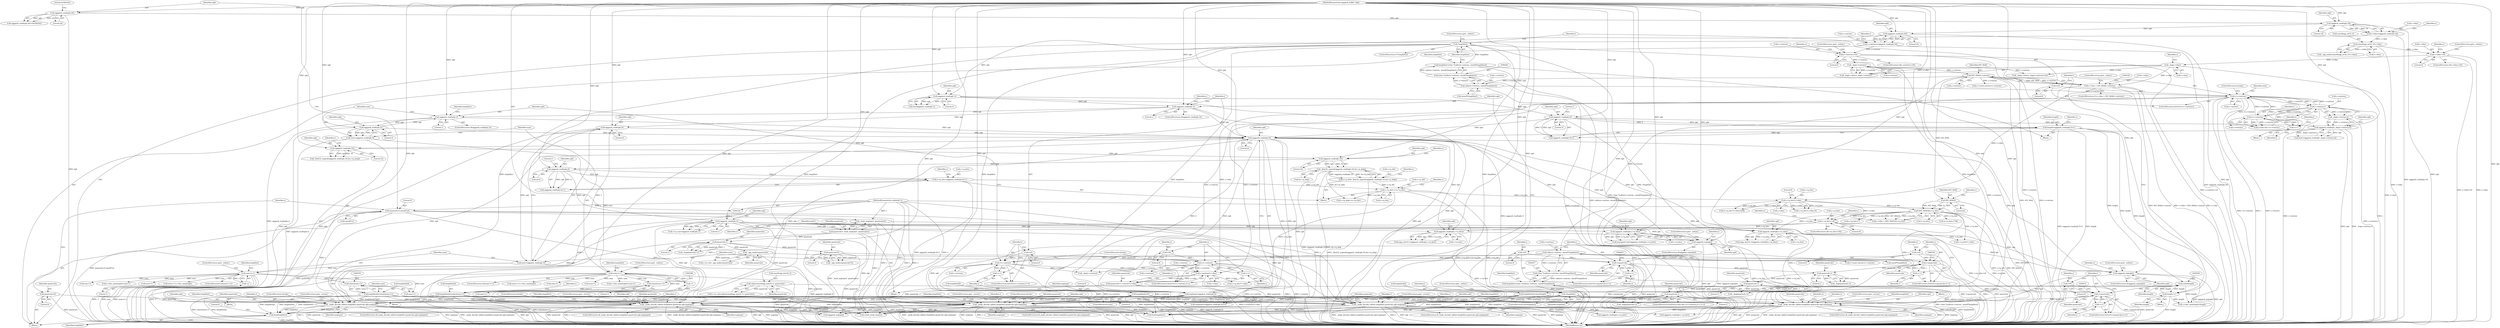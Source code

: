 digraph "0_Android_eeb4e45d5683f88488c083ecf142dc89bc3f0b47_8@API" {
"1001160" [label="(Call,free(lengthlist))"];
"1000573" [label="(Call,_make_decode_table(s,lengthlist,quantvals,opb,maptype))"];
"1000143" [label="(Call,memset(s,0,sizeof(*s)))"];
"1000130" [label="(MethodParameterIn,codebook *s)"];
"1000404" [label="(Call,!lengthlist)"];
"1000392" [label="(Call,lengthlist=(char *)calloc(s->entries, sizeof(*lengthlist)))"];
"1000394" [label="(Call,(char *)calloc(s->entries, sizeof(*lengthlist)))"];
"1000396" [label="(Call,calloc(s->entries, sizeof(*lengthlist)))"];
"1000220" [label="(Call,INT_MAX/s->entries)"];
"1000209" [label="(Call,_ilog(s->entries))"];
"1000189" [label="(Call,s->entries<=0)"];
"1000181" [label="(Call,s->entries=oggpack_read(opb,24))"];
"1000185" [label="(Call,oggpack_read(opb,24))"];
"1000160" [label="(Call,oggpack_read(opb,16))"];
"1000151" [label="(Call,oggpack_read(opb,24))"];
"1000129" [label="(MethodParameterIn,oggpack_buffer *opb)"];
"1000350" [label="(Call,lengthlist[i]=(char)(num+1))"];
"1000354" [label="(Call,(char)(num+1))"];
"1000345" [label="(Call,num==-1)"];
"1000339" [label="(Call,num=oggpack_read(opb,5))"];
"1000341" [label="(Call,oggpack_read(opb,5))"];
"1000250" [label="(Call,oggpack_read(opb,1))"];
"1000229" [label="(Call,oggpack_read(opb,1))"];
"1000347" [label="(Call,-1)"];
"1000283" [label="(Call,lengthlist[i]=(char)(num+1))"];
"1000287" [label="(Call,(char)(num+1))"];
"1000278" [label="(Call,num==-1)"];
"1000272" [label="(Call,num=oggpack_read(opb,5))"];
"1000274" [label="(Call,oggpack_read(opb,5))"];
"1000267" [label="(Call,oggpack_read(opb,1))"];
"1000280" [label="(Call,-1)"];
"1000312" [label="(Call,lengthlist[i]=0)"];
"1000451" [label="(Call,lengthlist[i]=(char)length)"];
"1000455" [label="(Call,(char)length)"];
"1000378" [label="(Call,length=oggpack_read(opb,5)+1)"];
"1000381" [label="(Call,oggpack_read(opb,5))"];
"1000463" [label="(Call,length++)"];
"1000246" [label="(Call,!lengthlist)"];
"1000234" [label="(Call,lengthlist=(char *)calloc(s->entries, sizeof(*lengthlist)))"];
"1000236" [label="(Call,(char *)calloc(s->entries, sizeof(*lengthlist)))"];
"1000238" [label="(Call,calloc(s->entries, sizeof(*lengthlist)))"];
"1000137" [label="(Call,quantvals=0)"];
"1000514" [label="(Call,oggpack_read(opb,1))"];
"1000506" [label="(Call,oggpack_read(opb,4))"];
"1000494" [label="(Call,oggpack_read(opb,32))"];
"1000482" [label="(Call,oggpack_read(opb,32))"];
"1000472" [label="(Call,oggpack_read(opb,4))"];
"1000420" [label="(Call,oggpack_read(opb,_ilog(s->entries-i)))"];
"1000422" [label="(Call,_ilog(s->entries-i))"];
"1000423" [label="(Call,s->entries-i)"];
"1000411" [label="(Call,i<s->entries)"];
"1000441" [label="(Call,i<s->entries)"];
"1000449" [label="(Call,i++)"];
"1000408" [label="(Call,i=0)"];
"1000470" [label="(Call,maptype=oggpack_read(opb,4))"];
"1000970" [label="(Call,_make_decode_table(s,lengthlist,quantvals,opb,maptype))"];
"1000902" [label="(Call,quantvals=s->entries*s->dim)"];
"1000904" [label="(Call,s->entries*s->dim)"];
"1000258" [label="(Call,i<s->entries)"];
"1000263" [label="(Call,i++)"];
"1000255" [label="(Call,i=0)"];
"1000330" [label="(Call,i<s->entries)"];
"1000335" [label="(Call,i++)"];
"1000327" [label="(Call,i=0)"];
"1000216" [label="(Call,s->dim > INT_MAX/s->entries)"];
"1000205" [label="(Call,_ilog(s->dim))"];
"1000196" [label="(Call,s->dim<=0)"];
"1000168" [label="(Call,sizeof(ogg_int32_t)*s->dim)"];
"1000156" [label="(Call,s->dim=oggpack_read(opb,16))"];
"1000893" [label="(Call,_make_decode_table(s,lengthlist,quantvals,opb,maptype))"];
"1000584" [label="(Call,_book_maptype1_quantvals(s))"];
"1000884" [label="(Call,quantvals-1)"];
"1000864" [label="(Call,quantvals-1)"];
"1000844" [label="(Call,quantvals-1)"];
"1000815" [label="(Call,i<quantvals)"];
"1000812" [label="(Call,i=0)"];
"1000818" [label="(Call,i++)"];
"1000802" [label="(Call,quantvals*2)"];
"1000622" [label="(Call,quantvals-1)"];
"1000582" [label="(Call,quantvals=_book_maptype1_quantvals(s))"];
"1000775" [label="(Call,i<quantvals)"];
"1000772" [label="(Call,i=0)"];
"1000778" [label="(Call,i++)"];
"1000763" [label="(Call,_ogg_malloc(quantvals))"];
"1000836" [label="(Call,oggpack_eop(opb))"];
"1000790" [label="(Call,oggpack_read(opb,s->q_bits))"];
"1000753" [label="(Call,s->q_bits<=8)"];
"1000606" [label="(Call,(INT_MAX-8)/s->q_bits)"];
"1000607" [label="(Call,INT_MAX-8)"];
"1000592" [label="(Call,s->q_bits*s->dim)"];
"1000517" [label="(Call,s->q_del>>=s->q_bits)"];
"1000489" [label="(Call,s->q_del=_float32_unpack(oggpack_read(opb,32),&s->q_delp))"];
"1000493" [label="(Call,_float32_unpack(oggpack_read(opb,32),&s->q_delp))"];
"1000501" [label="(Call,s->q_bits=oggpack_read(opb,4)+1)"];
"1000830" [label="(Call,oggpack_read(opb,s->q_bits))"];
"1001021" [label="(Call,_make_decode_table(s,lengthlist,quantvals,opb,maptype))"];
"1000733" [label="(Call,_make_decode_table(s,lengthlist,quantvals,opb,maptype))"];
"1000664" [label="(Call,i<quantvals)"];
"1000667" [label="(Call,i++)"];
"1000661" [label="(Call,i=0)"];
"1000650" [label="(Call,calloc(sizeof(ogg_uint16_t), quantvals))"];
"1000685" [label="(Call,oggpack_eop(opb))"];
"1000679" [label="(Call,oggpack_read(opb,s->q_bits))"];
"1000761" [label="(Identifier,s)"];
"1000189" [label="(Call,s->entries<=0)"];
"1000845" [label="(Identifier,quantvals)"];
"1001020" [label="(ControlStructure,if(_make_decode_table(s,lengthlist,quantvals,opb,maptype)))"];
"1000864" [label="(Call,quantvals-1)"];
"1001124" [label="(ControlStructure,break;)"];
"1000917" [label="(Identifier,s)"];
"1000449" [label="(Call,i++)"];
"1000207" [label="(Identifier,s)"];
"1000230" [label="(Identifier,opb)"];
"1000582" [label="(Call,quantvals=_book_maptype1_quantvals(s))"];
"1000254" [label="(ControlStructure,for(i=0;i<s->entries;i++))"];
"1000838" [label="(ControlStructure,goto _eofout;)"];
"1000495" [label="(Identifier,opb)"];
"1000819" [label="(Identifier,i)"];
"1000505" [label="(Call,oggpack_read(opb,4)+1)"];
"1000161" [label="(Identifier,opb)"];
"1001027" [label="(ControlStructure,goto _errout;)"];
"1000894" [label="(Identifier,s)"];
"1000791" [label="(Identifier,opb)"];
"1000330" [label="(Call,i<s->entries)"];
"1000154" [label="(Literal,0x564342)"];
"1000608" [label="(Identifier,INT_MAX)"];
"1000846" [label="(Literal,1)"];
"1000285" [label="(Identifier,lengthlist)"];
"1000900" [label="(ControlStructure,break;)"];
"1000206" [label="(Call,s->dim)"];
"1000776" [label="(Identifier,i)"];
"1000277" [label="(ControlStructure,if(num==-1))"];
"1000455" [label="(Call,(char)length)"];
"1000356" [label="(Call,num+1)"];
"1000297" [label="(Call,num+1>s->dec_maxlength)"];
"1000266" [label="(ControlStructure,if(oggpack_read(opb,1)))"];
"1000883" [label="(Call,_ilog(quantvals-1))"];
"1000816" [label="(Identifier,i)"];
"1000205" [label="(Call,_ilog(s->dim))"];
"1001163" [label="(Literal,0)"];
"1000256" [label="(Identifier,i)"];
"1000200" [label="(Literal,0)"];
"1000246" [label="(Call,!lengthlist)"];
"1000165" [label="(Identifier,s)"];
"1000238" [label="(Call,calloc(s->entries, sizeof(*lengthlist)))"];
"1000607" [label="(Call,INT_MAX-8)"];
"1000217" [label="(Call,s->dim)"];
"1000201" [label="(ControlStructure,goto _eofout;)"];
"1000972" [label="(Identifier,lengthlist)"];
"1000351" [label="(Call,lengthlist[i])"];
"1000329" [label="(Literal,0)"];
"1000733" [label="(Call,_make_decode_table(s,lengthlist,quantvals,opb,maptype))"];
"1000521" [label="(Call,s->q_bits)"];
"1000268" [label="(Identifier,opb)"];
"1000778" [label="(Call,i++)"];
"1000580" [label="(ControlStructure,break;)"];
"1000835" [label="(ControlStructure,if(oggpack_eop(opb)))"];
"1000392" [label="(Call,lengthlist=(char *)calloc(s->entries, sizeof(*lengthlist)))"];
"1000332" [label="(Call,s->entries)"];
"1000264" [label="(Identifier,i)"];
"1000579" [label="(ControlStructure,goto _errout;)"];
"1000743" [label="(Identifier,s)"];
"1000396" [label="(Call,calloc(s->entries, sizeof(*lengthlist)))"];
"1000193" [label="(Literal,0)"];
"1000886" [label="(Literal,1)"];
"1000186" [label="(Identifier,opb)"];
"1000408" [label="(Call,i=0)"];
"1000970" [label="(Call,_make_decode_table(s,lengthlist,quantvals,opb,maptype))"];
"1000257" [label="(Literal,0)"];
"1000779" [label="(Identifier,i)"];
"1000704" [label="(Call,s->q_bits*s->dim)"];
"1000348" [label="(Literal,1)"];
"1000210" [label="(Call,s->entries)"];
"1001160" [label="(Call,free(lengthlist))"];
"1000905" [label="(Call,s->entries)"];
"1000442" [label="(Identifier,i)"];
"1000203" [label="(Call,_ilog(s->dim)+_ilog(s->entries)>24)"];
"1000885" [label="(Identifier,quantvals)"];
"1000146" [label="(Call,sizeof(*s))"];
"1001161" [label="(Identifier,lengthlist)"];
"1000247" [label="(Identifier,lengthlist)"];
"1000220" [label="(Call,INT_MAX/s->entries)"];
"1000138" [label="(Identifier,quantvals)"];
"1000410" [label="(Literal,0)"];
"1000347" [label="(Call,-1)"];
"1000194" [label="(ControlStructure,goto _eofout;)"];
"1000196" [label="(Call,s->dim<=0)"];
"1000225" [label="(ControlStructure,goto _eofout;)"];
"1000843" [label="(Call,_ilog(quantvals-1))"];
"1000512" [label="(Identifier,s)"];
"1000427" [label="(Identifier,i)"];
"1000754" [label="(Call,s->q_bits)"];
"1000281" [label="(Literal,1)"];
"1000282" [label="(ControlStructure,goto _eofout;)"];
"1000812" [label="(Call,i=0)"];
"1000472" [label="(Call,oggpack_read(opb,4))"];
"1000458" [label="(Call,s->dec_maxlength=length)"];
"1000404" [label="(Call,!lengthlist)"];
"1000976" [label="(ControlStructure,goto _errout;)"];
"1000416" [label="(Block,)"];
"1000412" [label="(Identifier,i)"];
"1000473" [label="(Identifier,opb)"];
"1001021" [label="(Call,_make_decode_table(s,lengthlist,quantvals,opb,maptype))"];
"1000653" [label="(Identifier,quantvals)"];
"1000215" [label="(ControlStructure,if (s->dim > INT_MAX/s->entries))"];
"1000482" [label="(Call,oggpack_read(opb,32))"];
"1000382" [label="(Identifier,opb)"];
"1000753" [label="(Call,s->q_bits<=8)"];
"1000308" [label="(Call,num+1)"];
"1000464" [label="(Identifier,length)"];
"1000235" [label="(Identifier,lengthlist)"];
"1000340" [label="(Identifier,num)"];
"1000475" [label="(Literal,0)"];
"1000590" [label="(Call,(s->q_bits*s->dim+8)/8)"];
"1000898" [label="(Identifier,maptype)"];
"1000661" [label="(Call,i=0)"];
"1000362" [label="(Identifier,num)"];
"1000896" [label="(Identifier,quantvals)"];
"1001022" [label="(Identifier,s)"];
"1000573" [label="(Call,_make_decode_table(s,lengthlist,quantvals,opb,maptype))"];
"1000803" [label="(Identifier,quantvals)"];
"1000137" [label="(Call,quantvals=0)"];
"1000383" [label="(Literal,5)"];
"1000577" [label="(Identifier,opb)"];
"1000815" [label="(Call,i<quantvals)"];
"1000734" [label="(Identifier,s)"];
"1000752" [label="(ControlStructure,if(s->q_bits<=8))"];
"1000313" [label="(Call,lengthlist[i])"];
"1000771" [label="(ControlStructure,for(i=0;i<quantvals;i++))"];
"1000139" [label="(Literal,0)"];
"1000314" [label="(Identifier,lengthlist)"];
"1000153" [label="(Literal,24)"];
"1000361" [label="(Call,num+1)"];
"1000418" [label="(Call,num=oggpack_read(opb,_ilog(s->entries-i)))"];
"1000502" [label="(Call,s->q_bits)"];
"1000666" [label="(Identifier,quantvals)"];
"1000757" [label="(Literal,8)"];
"1000583" [label="(Identifier,quantvals)"];
"1000232" [label="(Block,)"];
"1000144" [label="(Identifier,s)"];
"1000354" [label="(Call,(char)(num+1))"];
"1000413" [label="(Call,s->entries)"];
"1000255" [label="(Call,i=0)"];
"1000677" [label="(Call,(ogg_uint16_t)oggpack_read(opb,s->q_bits))"];
"1000346" [label="(Identifier,num)"];
"1000483" [label="(Identifier,opb)"];
"1000575" [label="(Identifier,lengthlist)"];
"1000227" [label="(Call,(int)oggpack_read(opb,1))"];
"1000493" [label="(Call,_float32_unpack(oggpack_read(opb,32),&s->q_delp))"];
"1000222" [label="(Call,s->entries)"];
"1000231" [label="(Literal,1)"];
"1001119" [label="(Call,oggpack_read(opb,s->q_bits))"];
"1000897" [label="(Identifier,opb)"];
"1000209" [label="(Call,_ilog(s->entries))"];
"1000593" [label="(Call,s->q_bits)"];
"1000143" [label="(Call,memset(s,0,sizeof(*s)))"];
"1000160" [label="(Call,oggpack_read(opb,16))"];
"1000446" [label="(Block,)"];
"1000385" [label="(Call,s->used_entries=s->entries)"];
"1000463" [label="(Call,length++)"];
"1000439" [label="(Identifier,j)"];
"1000221" [label="(Identifier,INT_MAX)"];
"1000814" [label="(Literal,0)"];
"1001025" [label="(Identifier,opb)"];
"1000380" [label="(Call,oggpack_read(opb,5)+1)"];
"1000578" [label="(Identifier,maptype)"];
"1000328" [label="(Identifier,i)"];
"1000129" [label="(MethodParameterIn,oggpack_buffer *opb)"];
"1000190" [label="(Call,s->entries)"];
"1000342" [label="(Identifier,opb)"];
"1000830" [label="(Call,oggpack_read(opb,s->q_bits))"];
"1000211" [label="(Identifier,s)"];
"1000406" [label="(ControlStructure,goto _eofout;)"];
"1000510" [label="(Call,s->q_seq=oggpack_read(opb,1))"];
"1000198" [label="(Identifier,s)"];
"1000239" [label="(Call,s->entries)"];
"1000501" [label="(Call,s->q_bits=oggpack_read(opb,4)+1)"];
"1000866" [label="(Literal,1)"];
"1000844" [label="(Call,quantvals-1)"];
"1000773" [label="(Identifier,i)"];
"1000837" [label="(Identifier,opb)"];
"1000471" [label="(Identifier,maptype)"];
"1000283" [label="(Call,lengthlist[i]=(char)(num+1))"];
"1000145" [label="(Literal,0)"];
"1000267" [label="(Call,oggpack_read(opb,1))"];
"1001087" [label="(Call,oggpack_read(opb,s->q_bits))"];
"1000278" [label="(Call,num==-1)"];
"1000167" [label="(Call,_ogg_malloc(sizeof(ogg_int32_t)*s->dim))"];
"1000668" [label="(Identifier,i)"];
"1000662" [label="(Identifier,i)"];
"1000260" [label="(Call,s->entries)"];
"1000738" [label="(Identifier,maptype)"];
"1000441" [label="(Call,i<s->entries)"];
"1000679" [label="(Call,oggpack_read(opb,s->q_bits))"];
"1000903" [label="(Identifier,quantvals)"];
"1000367" [label="(Call,s->dec_maxlength=num+1)"];
"1000524" [label="(Call,s->q_delp+=s->q_bits)"];
"1000378" [label="(Call,length=oggpack_read(opb,5)+1)"];
"1000289" [label="(Call,num+1)"];
"1000596" [label="(Call,s->dim)"];
"1000801" [label="(Call,_ogg_malloc(quantvals*2))"];
"1000181" [label="(Call,s->entries=oggpack_read(opb,24))"];
"1000572" [label="(ControlStructure,if(_make_decode_table(s,lengthlist,quantvals,opb,maptype)))"];
"1000229" [label="(Call,oggpack_read(opb,1))"];
"1000490" [label="(Call,s->q_del)"];
"1000740" [label="(ControlStructure,goto _errout;)"];
"1000249" [label="(ControlStructure,if(oggpack_read(opb,1)))"];
"1000326" [label="(ControlStructure,for(i=0;i<s->entries;i++))"];
"1000667" [label="(Call,i++)"];
"1000681" [label="(Call,s->q_bits)"];
"1000469" [label="(Call,(maptype=oggpack_read(opb,4))>0)"];
"1000197" [label="(Call,s->dim)"];
"1000298" [label="(Call,num+1)"];
"1000371" [label="(Call,num+1)"];
"1000451" [label="(Call,lengthlist[i]=(char)length)"];
"1000764" [label="(Identifier,quantvals)"];
"1000884" [label="(Call,quantvals-1)"];
"1000680" [label="(Identifier,opb)"];
"1000514" [label="(Call,oggpack_read(opb,1))"];
"1000908" [label="(Call,s->dim)"];
"1000191" [label="(Identifier,s)"];
"1000304" [label="(Call,s->dec_maxlength=num+1)"];
"1000376" [label="(Block,)"];
"1000487" [label="(Identifier,s)"];
"1000187" [label="(Literal,24)"];
"1000684" [label="(ControlStructure,if(oggpack_eop(opb)))"];
"1000691" [label="(Identifier,s)"];
"1000470" [label="(Call,maptype=oggpack_read(opb,4))"];
"1001023" [label="(Identifier,lengthlist)"];
"1000895" [label="(Identifier,lengthlist)"];
"1000813" [label="(Identifier,i)"];
"1000792" [label="(Call,s->q_bits)"];
"1000360" [label="(Call,num+1>s->dec_maxlength)"];
"1000403" [label="(ControlStructure,if (!lengthlist))"];
"1000688" [label="(ControlStructure,goto _eofout;)"];
"1000517" [label="(Call,s->q_del>>=s->q_bits)"];
"1000804" [label="(Literal,2)"];
"1000591" [label="(Call,s->q_bits*s->dim+8)"];
"1000650" [label="(Call,calloc(sizeof(ogg_uint16_t), quantvals))"];
"1000611" [label="(Identifier,s)"];
"1000204" [label="(Call,_ilog(s->dim)+_ilog(s->entries))"];
"1000182" [label="(Call,s->entries)"];
"1000405" [label="(Identifier,lengthlist)"];
"1000275" [label="(Identifier,opb)"];
"1000915" [label="(Call,s->q_bits*s->dim)"];
"1000788" [label="(Call,(unsigned char)oggpack_read(opb,s->q_bits))"];
"1000623" [label="(Identifier,quantvals)"];
"1001026" [label="(Identifier,maptype)"];
"1000450" [label="(Identifier,i)"];
"1000499" [label="(Identifier,s)"];
"1000772" [label="(Call,i=0)"];
"1000393" [label="(Identifier,lengthlist)"];
"1001166" [label="(Call,vorbis_book_clear(s))"];
"1000664" [label="(Call,i<quantvals)"];
"1001024" [label="(Identifier,quantvals)"];
"1000507" [label="(Identifier,opb)"];
"1000443" [label="(Call,s->entries)"];
"1000279" [label="(Identifier,num)"];
"1000599" [label="(Literal,8)"];
"1000270" [label="(Block,)"];
"1000276" [label="(Literal,5)"];
"1000387" [label="(Identifier,s)"];
"1000818" [label="(Call,i++)"];
"1000156" [label="(Call,s->dim=oggpack_read(opb,16))"];
"1000457" [label="(Identifier,length)"];
"1000419" [label="(Identifier,num)"];
"1000272" [label="(Call,num=oggpack_read(opb,5))"];
"1000294" [label="(Identifier,s)"];
"1000195" [label="(ControlStructure,if(s->dim<=0))"];
"1000576" [label="(Identifier,quantvals)"];
"1000609" [label="(Literal,8)"];
"1000252" [label="(Literal,1)"];
"1000832" [label="(Call,s->q_bits)"];
"1000423" [label="(Call,s->entries-i)"];
"1000397" [label="(Call,s->entries)"];
"1000171" [label="(Call,s->dim)"];
"1000624" [label="(Literal,1)"];
"1000327" [label="(Call,i=0)"];
"1001177" [label="(MethodReturn,int)"];
"1000343" [label="(Literal,5)"];
"1000476" [label="(Block,)"];
"1000465" [label="(ControlStructure,break;)"];
"1000242" [label="(Call,sizeof(*lengthlist))"];
"1000545" [label="(Call,_ilog(s->entries))"];
"1000284" [label="(Call,lengthlist[i])"];
"1000258" [label="(Call,i<s->entries)"];
"1000865" [label="(Identifier,quantvals)"];
"1000424" [label="(Call,s->entries)"];
"1001168" [label="(Call,free(lengthlist))"];
"1000152" [label="(Identifier,opb)"];
"1000621" [label="(Call,_ilog(quantvals-1))"];
"1000735" [label="(Identifier,lengthlist)"];
"1000269" [label="(Literal,1)"];
"1000610" [label="(Call,s->q_bits)"];
"1000339" [label="(Call,num=oggpack_read(opb,5))"];
"1000817" [label="(Identifier,quantvals)"];
"1000273" [label="(Identifier,num)"];
"1000592" [label="(Call,s->q_bits*s->dim)"];
"1000341" [label="(Call,oggpack_read(opb,5))"];
"1000381" [label="(Call,oggpack_read(opb,5))"];
"1000245" [label="(ControlStructure,if(!lengthlist))"];
"1000384" [label="(Literal,1)"];
"1000811" [label="(ControlStructure,for(i=0;i<quantvals;i++))"];
"1000250" [label="(Call,oggpack_read(opb,1))"];
"1000508" [label="(Literal,4)"];
"1000331" [label="(Identifier,i)"];
"1000484" [label="(Literal,32)"];
"1001157" [label="(Call,oggpack_eop(opb))"];
"1000409" [label="(Identifier,i)"];
"1000737" [label="(Identifier,opb)"];
"1000494" [label="(Call,oggpack_read(opb,32))"];
"1000274" [label="(Call,oggpack_read(opb,5))"];
"1000515" [label="(Identifier,opb)"];
"1000509" [label="(Literal,1)"];
"1000533" [label="(Block,)"];
"1000526" [label="(Identifier,s)"];
"1000506" [label="(Call,oggpack_read(opb,4))"];
"1000622" [label="(Call,quantvals-1)"];
"1000686" [label="(Identifier,opb)"];
"1000836" [label="(Call,oggpack_eop(opb))"];
"1000131" [label="(Block,)"];
"1000345" [label="(Call,num==-1)"];
"1000899" [label="(ControlStructure,goto _errout;)"];
"1000352" [label="(Identifier,lengthlist)"];
"1000336" [label="(Identifier,i)"];
"1000162" [label="(Literal,16)"];
"1000188" [label="(ControlStructure,if(s->entries<=0))"];
"1000433" [label="(ControlStructure,for(j=0;j<num && i<s->entries;j++,i++))"];
"1000736" [label="(Identifier,quantvals)"];
"1000437" [label="(Call,j<num && i<s->entries)"];
"1000893" [label="(Call,_make_decode_table(s,lengthlist,quantvals,opb,maptype))"];
"1000902" [label="(Call,quantvals=s->entries*s->dim)"];
"1000421" [label="(Identifier,opb)"];
"1000630" [label="(Call,(s->q_bits+7)/8)"];
"1000311" [label="(ControlStructure,else)"];
"1000236" [label="(Call,(char *)calloc(s->entries, sizeof(*lengthlist)))"];
"1000319" [label="(Call,s->used_entries=s->entries)"];
"1000422" [label="(Call,_ilog(s->entries-i))"];
"1000774" [label="(Literal,0)"];
"1000150" [label="(Call,oggpack_read(opb,24)!=0x564342)"];
"1000831" [label="(Identifier,opb)"];
"1000216" [label="(Call,s->dim > INT_MAX/s->entries)"];
"1000349" [label="(ControlStructure,goto _eofout;)"];
"1000904" [label="(Call,s->entries*s->dim)"];
"1000481" [label="(Call,_float32_unpack(oggpack_read(opb,32),&s->q_minp))"];
"1000259" [label="(Identifier,i)"];
"1000344" [label="(ControlStructure,if(num==-1))"];
"1000863" [label="(Call,_ilog(quantvals-1))"];
"1000280" [label="(Call,-1)"];
"1000234" [label="(Call,lengthlist=(char *)calloc(s->entries, sizeof(*lengthlist)))"];
"1000169" [label="(Call,sizeof(ogg_int32_t))"];
"1000799" [label="(Identifier,s)"];
"1000589" [label="(Identifier,total1)"];
"1000474" [label="(Literal,4)"];
"1000448" [label="(Identifier,j)"];
"1001030" [label="(Identifier,s)"];
"1000497" [label="(Call,&s->q_delp)"];
"1000130" [label="(MethodParameterIn,codebook *s)"];
"1000312" [label="(Call,lengthlist[i]=0)"];
"1000763" [label="(Call,_ogg_malloc(quantvals))"];
"1000685" [label="(Call,oggpack_eop(opb))"];
"1000663" [label="(Literal,0)"];
"1000969" [label="(ControlStructure,if(_make_decode_table(s,lengthlist,quantvals,opb,maptype)))"];
"1000777" [label="(Identifier,quantvals)"];
"1000151" [label="(Call,oggpack_read(opb,24))"];
"1000631" [label="(Call,s->q_bits+7)"];
"1000585" [label="(Identifier,s)"];
"1000974" [label="(Identifier,opb)"];
"1000379" [label="(Identifier,length)"];
"1000407" [label="(ControlStructure,for(i=0;i<s->entries;))"];
"1000516" [label="(Literal,1)"];
"1000411" [label="(Call,i<s->entries)"];
"1000263" [label="(Call,i++)"];
"1000489" [label="(Call,s->q_del=_float32_unpack(oggpack_read(opb,32),&s->q_delp))"];
"1000400" [label="(Call,sizeof(*lengthlist))"];
"1000335" [label="(Call,i++)"];
"1000660" [label="(ControlStructure,for(i=0;i<quantvals;i++))"];
"1000185" [label="(Call,oggpack_read(opb,24))"];
"1000574" [label="(Identifier,s)"];
"1000646" [label="(Call,s->q_val=calloc(sizeof(ogg_uint16_t), quantvals))"];
"1000584" [label="(Call,_book_maptype1_quantvals(s))"];
"1000316" [label="(Literal,0)"];
"1000248" [label="(ControlStructure,goto _eofout;)"];
"1000420" [label="(Call,oggpack_read(opb,_ilog(s->entries-i)))"];
"1000452" [label="(Call,lengthlist[i])"];
"1000503" [label="(Identifier,s)"];
"1000496" [label="(Literal,32)"];
"1000828" [label="(Call,(ogg_uint16_t)oggpack_read(opb,s->q_bits))"];
"1000973" [label="(Identifier,quantvals)"];
"1000394" [label="(Call,(char *)calloc(s->entries, sizeof(*lengthlist)))"];
"1000775" [label="(Call,i<quantvals)"];
"1000157" [label="(Call,s->dim)"];
"1000602" [label="(Call,s->dim > (INT_MAX-8)/s->q_bits)"];
"1000251" [label="(Identifier,opb)"];
"1000651" [label="(Call,sizeof(ogg_uint16_t))"];
"1000759" [label="(Call,s->q_val=_ogg_malloc(quantvals))"];
"1000975" [label="(Identifier,maptype)"];
"1000790" [label="(Call,oggpack_read(opb,s->q_bits))"];
"1000802" [label="(Call,quantvals*2)"];
"1000168" [label="(Call,sizeof(ogg_int32_t)*s->dim)"];
"1000287" [label="(Call,(char)(num+1))"];
"1000350" [label="(Call,lengthlist[i]=(char)(num+1))"];
"1000606" [label="(Call,(INT_MAX-8)/s->q_bits)"];
"1000337" [label="(Block,)"];
"1000665" [label="(Identifier,i)"];
"1000321" [label="(Identifier,s)"];
"1000732" [label="(ControlStructure,if(_make_decode_table(s,lengthlist,quantvals,opb,maptype)))"];
"1000518" [label="(Call,s->q_del)"];
"1000841" [label="(Identifier,s)"];
"1000971" [label="(Identifier,s)"];
"1000892" [label="(ControlStructure,if(_make_decode_table(s,lengthlist,quantvals,opb,maptype)))"];
"1000374" [label="(ControlStructure,break;)"];
"1001160" -> "1000131"  [label="AST: "];
"1001160" -> "1001161"  [label="CFG: "];
"1001161" -> "1001160"  [label="AST: "];
"1001163" -> "1001160"  [label="CFG: "];
"1001160" -> "1001177"  [label="DDG: lengthlist"];
"1000573" -> "1001160"  [label="DDG: lengthlist"];
"1000970" -> "1001160"  [label="DDG: lengthlist"];
"1000283" -> "1001160"  [label="DDG: lengthlist[i]"];
"1000893" -> "1001160"  [label="DDG: lengthlist"];
"1000312" -> "1001160"  [label="DDG: lengthlist[i]"];
"1000451" -> "1001160"  [label="DDG: lengthlist[i]"];
"1001021" -> "1001160"  [label="DDG: lengthlist"];
"1000733" -> "1001160"  [label="DDG: lengthlist"];
"1000350" -> "1001160"  [label="DDG: lengthlist[i]"];
"1000573" -> "1000572"  [label="AST: "];
"1000573" -> "1000578"  [label="CFG: "];
"1000574" -> "1000573"  [label="AST: "];
"1000575" -> "1000573"  [label="AST: "];
"1000576" -> "1000573"  [label="AST: "];
"1000577" -> "1000573"  [label="AST: "];
"1000578" -> "1000573"  [label="AST: "];
"1000579" -> "1000573"  [label="CFG: "];
"1000580" -> "1000573"  [label="CFG: "];
"1000573" -> "1001177"  [label="DDG: opb"];
"1000573" -> "1001177"  [label="DDG: s"];
"1000573" -> "1001177"  [label="DDG: maptype"];
"1000573" -> "1001177"  [label="DDG: quantvals"];
"1000573" -> "1001177"  [label="DDG: _make_decode_table(s,lengthlist,quantvals,opb,maptype)"];
"1000143" -> "1000573"  [label="DDG: s"];
"1000130" -> "1000573"  [label="DDG: s"];
"1000404" -> "1000573"  [label="DDG: lengthlist"];
"1000350" -> "1000573"  [label="DDG: lengthlist[i]"];
"1000283" -> "1000573"  [label="DDG: lengthlist[i]"];
"1000312" -> "1000573"  [label="DDG: lengthlist[i]"];
"1000451" -> "1000573"  [label="DDG: lengthlist[i]"];
"1000246" -> "1000573"  [label="DDG: lengthlist"];
"1000137" -> "1000573"  [label="DDG: quantvals"];
"1000514" -> "1000573"  [label="DDG: opb"];
"1000472" -> "1000573"  [label="DDG: opb"];
"1000129" -> "1000573"  [label="DDG: opb"];
"1000470" -> "1000573"  [label="DDG: maptype"];
"1000573" -> "1001157"  [label="DDG: opb"];
"1000573" -> "1001166"  [label="DDG: s"];
"1000573" -> "1001168"  [label="DDG: lengthlist"];
"1000143" -> "1000131"  [label="AST: "];
"1000143" -> "1000146"  [label="CFG: "];
"1000144" -> "1000143"  [label="AST: "];
"1000145" -> "1000143"  [label="AST: "];
"1000146" -> "1000143"  [label="AST: "];
"1000152" -> "1000143"  [label="CFG: "];
"1000143" -> "1001177"  [label="DDG: memset(s,0,sizeof(*s))"];
"1000130" -> "1000143"  [label="DDG: s"];
"1000143" -> "1000584"  [label="DDG: s"];
"1000143" -> "1000970"  [label="DDG: s"];
"1000143" -> "1001021"  [label="DDG: s"];
"1000143" -> "1001166"  [label="DDG: s"];
"1000130" -> "1000128"  [label="AST: "];
"1000130" -> "1001177"  [label="DDG: s"];
"1000130" -> "1000584"  [label="DDG: s"];
"1000130" -> "1000733"  [label="DDG: s"];
"1000130" -> "1000893"  [label="DDG: s"];
"1000130" -> "1000970"  [label="DDG: s"];
"1000130" -> "1001021"  [label="DDG: s"];
"1000130" -> "1001166"  [label="DDG: s"];
"1000404" -> "1000403"  [label="AST: "];
"1000404" -> "1000405"  [label="CFG: "];
"1000405" -> "1000404"  [label="AST: "];
"1000406" -> "1000404"  [label="CFG: "];
"1000409" -> "1000404"  [label="CFG: "];
"1000404" -> "1001177"  [label="DDG: !lengthlist"];
"1000392" -> "1000404"  [label="DDG: lengthlist"];
"1000404" -> "1000733"  [label="DDG: lengthlist"];
"1000404" -> "1000893"  [label="DDG: lengthlist"];
"1000404" -> "1000970"  [label="DDG: lengthlist"];
"1000404" -> "1001021"  [label="DDG: lengthlist"];
"1000404" -> "1001168"  [label="DDG: lengthlist"];
"1000392" -> "1000376"  [label="AST: "];
"1000392" -> "1000394"  [label="CFG: "];
"1000393" -> "1000392"  [label="AST: "];
"1000394" -> "1000392"  [label="AST: "];
"1000405" -> "1000392"  [label="CFG: "];
"1000392" -> "1001177"  [label="DDG: (char *)calloc(s->entries, sizeof(*lengthlist))"];
"1000394" -> "1000392"  [label="DDG: calloc(s->entries, sizeof(*lengthlist))"];
"1000394" -> "1000396"  [label="CFG: "];
"1000395" -> "1000394"  [label="AST: "];
"1000396" -> "1000394"  [label="AST: "];
"1000394" -> "1001177"  [label="DDG: calloc(s->entries, sizeof(*lengthlist))"];
"1000396" -> "1000394"  [label="DDG: s->entries"];
"1000396" -> "1000400"  [label="CFG: "];
"1000397" -> "1000396"  [label="AST: "];
"1000400" -> "1000396"  [label="AST: "];
"1000396" -> "1001177"  [label="DDG: s->entries"];
"1000220" -> "1000396"  [label="DDG: s->entries"];
"1000396" -> "1000411"  [label="DDG: s->entries"];
"1000220" -> "1000216"  [label="AST: "];
"1000220" -> "1000222"  [label="CFG: "];
"1000221" -> "1000220"  [label="AST: "];
"1000222" -> "1000220"  [label="AST: "];
"1000216" -> "1000220"  [label="CFG: "];
"1000220" -> "1001177"  [label="DDG: INT_MAX"];
"1000220" -> "1001177"  [label="DDG: s->entries"];
"1000220" -> "1000216"  [label="DDG: INT_MAX"];
"1000220" -> "1000216"  [label="DDG: s->entries"];
"1000209" -> "1000220"  [label="DDG: s->entries"];
"1000220" -> "1000238"  [label="DDG: s->entries"];
"1000220" -> "1000385"  [label="DDG: s->entries"];
"1000220" -> "1000607"  [label="DDG: INT_MAX"];
"1000209" -> "1000204"  [label="AST: "];
"1000209" -> "1000210"  [label="CFG: "];
"1000210" -> "1000209"  [label="AST: "];
"1000204" -> "1000209"  [label="CFG: "];
"1000209" -> "1001177"  [label="DDG: s->entries"];
"1000209" -> "1000203"  [label="DDG: s->entries"];
"1000209" -> "1000204"  [label="DDG: s->entries"];
"1000189" -> "1000209"  [label="DDG: s->entries"];
"1000189" -> "1000188"  [label="AST: "];
"1000189" -> "1000193"  [label="CFG: "];
"1000190" -> "1000189"  [label="AST: "];
"1000193" -> "1000189"  [label="AST: "];
"1000194" -> "1000189"  [label="CFG: "];
"1000198" -> "1000189"  [label="CFG: "];
"1000189" -> "1001177"  [label="DDG: s->entries"];
"1000189" -> "1001177"  [label="DDG: s->entries<=0"];
"1000181" -> "1000189"  [label="DDG: s->entries"];
"1000181" -> "1000131"  [label="AST: "];
"1000181" -> "1000185"  [label="CFG: "];
"1000182" -> "1000181"  [label="AST: "];
"1000185" -> "1000181"  [label="AST: "];
"1000191" -> "1000181"  [label="CFG: "];
"1000181" -> "1001177"  [label="DDG: oggpack_read(opb,24)"];
"1000185" -> "1000181"  [label="DDG: opb"];
"1000185" -> "1000181"  [label="DDG: 24"];
"1000185" -> "1000187"  [label="CFG: "];
"1000186" -> "1000185"  [label="AST: "];
"1000187" -> "1000185"  [label="AST: "];
"1000185" -> "1001177"  [label="DDG: opb"];
"1000160" -> "1000185"  [label="DDG: opb"];
"1000129" -> "1000185"  [label="DDG: opb"];
"1000185" -> "1000229"  [label="DDG: opb"];
"1000160" -> "1000156"  [label="AST: "];
"1000160" -> "1000162"  [label="CFG: "];
"1000161" -> "1000160"  [label="AST: "];
"1000162" -> "1000160"  [label="AST: "];
"1000156" -> "1000160"  [label="CFG: "];
"1000160" -> "1001177"  [label="DDG: opb"];
"1000160" -> "1000156"  [label="DDG: opb"];
"1000160" -> "1000156"  [label="DDG: 16"];
"1000151" -> "1000160"  [label="DDG: opb"];
"1000129" -> "1000160"  [label="DDG: opb"];
"1000151" -> "1000150"  [label="AST: "];
"1000151" -> "1000153"  [label="CFG: "];
"1000152" -> "1000151"  [label="AST: "];
"1000153" -> "1000151"  [label="AST: "];
"1000154" -> "1000151"  [label="CFG: "];
"1000151" -> "1001177"  [label="DDG: opb"];
"1000151" -> "1000150"  [label="DDG: opb"];
"1000151" -> "1000150"  [label="DDG: 24"];
"1000129" -> "1000151"  [label="DDG: opb"];
"1000129" -> "1000128"  [label="AST: "];
"1000129" -> "1001177"  [label="DDG: opb"];
"1000129" -> "1000229"  [label="DDG: opb"];
"1000129" -> "1000250"  [label="DDG: opb"];
"1000129" -> "1000267"  [label="DDG: opb"];
"1000129" -> "1000274"  [label="DDG: opb"];
"1000129" -> "1000341"  [label="DDG: opb"];
"1000129" -> "1000381"  [label="DDG: opb"];
"1000129" -> "1000420"  [label="DDG: opb"];
"1000129" -> "1000472"  [label="DDG: opb"];
"1000129" -> "1000482"  [label="DDG: opb"];
"1000129" -> "1000494"  [label="DDG: opb"];
"1000129" -> "1000506"  [label="DDG: opb"];
"1000129" -> "1000514"  [label="DDG: opb"];
"1000129" -> "1000679"  [label="DDG: opb"];
"1000129" -> "1000685"  [label="DDG: opb"];
"1000129" -> "1000733"  [label="DDG: opb"];
"1000129" -> "1000790"  [label="DDG: opb"];
"1000129" -> "1000830"  [label="DDG: opb"];
"1000129" -> "1000836"  [label="DDG: opb"];
"1000129" -> "1000893"  [label="DDG: opb"];
"1000129" -> "1000970"  [label="DDG: opb"];
"1000129" -> "1001021"  [label="DDG: opb"];
"1000129" -> "1001087"  [label="DDG: opb"];
"1000129" -> "1001119"  [label="DDG: opb"];
"1000129" -> "1001157"  [label="DDG: opb"];
"1000350" -> "1000337"  [label="AST: "];
"1000350" -> "1000354"  [label="CFG: "];
"1000351" -> "1000350"  [label="AST: "];
"1000354" -> "1000350"  [label="AST: "];
"1000362" -> "1000350"  [label="CFG: "];
"1000350" -> "1001177"  [label="DDG: lengthlist[i]"];
"1000350" -> "1001177"  [label="DDG: (char)(num+1)"];
"1000354" -> "1000350"  [label="DDG: num+1"];
"1000350" -> "1000733"  [label="DDG: lengthlist[i]"];
"1000350" -> "1000893"  [label="DDG: lengthlist[i]"];
"1000350" -> "1000970"  [label="DDG: lengthlist[i]"];
"1000350" -> "1001021"  [label="DDG: lengthlist[i]"];
"1000350" -> "1001168"  [label="DDG: lengthlist[i]"];
"1000354" -> "1000356"  [label="CFG: "];
"1000355" -> "1000354"  [label="AST: "];
"1000356" -> "1000354"  [label="AST: "];
"1000345" -> "1000354"  [label="DDG: num"];
"1000345" -> "1000344"  [label="AST: "];
"1000345" -> "1000347"  [label="CFG: "];
"1000346" -> "1000345"  [label="AST: "];
"1000347" -> "1000345"  [label="AST: "];
"1000349" -> "1000345"  [label="CFG: "];
"1000352" -> "1000345"  [label="CFG: "];
"1000345" -> "1001177"  [label="DDG: -1"];
"1000345" -> "1001177"  [label="DDG: num"];
"1000345" -> "1001177"  [label="DDG: num==-1"];
"1000339" -> "1000345"  [label="DDG: num"];
"1000347" -> "1000345"  [label="DDG: 1"];
"1000345" -> "1000356"  [label="DDG: num"];
"1000345" -> "1000360"  [label="DDG: num"];
"1000345" -> "1000361"  [label="DDG: num"];
"1000345" -> "1000367"  [label="DDG: num"];
"1000345" -> "1000371"  [label="DDG: num"];
"1000339" -> "1000337"  [label="AST: "];
"1000339" -> "1000341"  [label="CFG: "];
"1000340" -> "1000339"  [label="AST: "];
"1000341" -> "1000339"  [label="AST: "];
"1000346" -> "1000339"  [label="CFG: "];
"1000339" -> "1001177"  [label="DDG: oggpack_read(opb,5)"];
"1000341" -> "1000339"  [label="DDG: opb"];
"1000341" -> "1000339"  [label="DDG: 5"];
"1000341" -> "1000343"  [label="CFG: "];
"1000342" -> "1000341"  [label="AST: "];
"1000343" -> "1000341"  [label="AST: "];
"1000341" -> "1001177"  [label="DDG: opb"];
"1000250" -> "1000341"  [label="DDG: opb"];
"1000341" -> "1000472"  [label="DDG: opb"];
"1000250" -> "1000249"  [label="AST: "];
"1000250" -> "1000252"  [label="CFG: "];
"1000251" -> "1000250"  [label="AST: "];
"1000252" -> "1000250"  [label="AST: "];
"1000256" -> "1000250"  [label="CFG: "];
"1000321" -> "1000250"  [label="CFG: "];
"1000250" -> "1001177"  [label="DDG: oggpack_read(opb,1)"];
"1000229" -> "1000250"  [label="DDG: opb"];
"1000250" -> "1000267"  [label="DDG: opb"];
"1000250" -> "1000472"  [label="DDG: opb"];
"1000229" -> "1000227"  [label="AST: "];
"1000229" -> "1000231"  [label="CFG: "];
"1000230" -> "1000229"  [label="AST: "];
"1000231" -> "1000229"  [label="AST: "];
"1000227" -> "1000229"  [label="CFG: "];
"1000229" -> "1001177"  [label="DDG: opb"];
"1000229" -> "1000227"  [label="DDG: opb"];
"1000229" -> "1000227"  [label="DDG: 1"];
"1000229" -> "1000381"  [label="DDG: opb"];
"1000347" -> "1000348"  [label="CFG: "];
"1000348" -> "1000347"  [label="AST: "];
"1000283" -> "1000270"  [label="AST: "];
"1000283" -> "1000287"  [label="CFG: "];
"1000284" -> "1000283"  [label="AST: "];
"1000287" -> "1000283"  [label="AST: "];
"1000294" -> "1000283"  [label="CFG: "];
"1000283" -> "1001177"  [label="DDG: lengthlist[i]"];
"1000283" -> "1001177"  [label="DDG: (char)(num+1)"];
"1000287" -> "1000283"  [label="DDG: num+1"];
"1000283" -> "1000733"  [label="DDG: lengthlist[i]"];
"1000283" -> "1000893"  [label="DDG: lengthlist[i]"];
"1000283" -> "1000970"  [label="DDG: lengthlist[i]"];
"1000283" -> "1001021"  [label="DDG: lengthlist[i]"];
"1000283" -> "1001168"  [label="DDG: lengthlist[i]"];
"1000287" -> "1000289"  [label="CFG: "];
"1000288" -> "1000287"  [label="AST: "];
"1000289" -> "1000287"  [label="AST: "];
"1000278" -> "1000287"  [label="DDG: num"];
"1000278" -> "1000277"  [label="AST: "];
"1000278" -> "1000280"  [label="CFG: "];
"1000279" -> "1000278"  [label="AST: "];
"1000280" -> "1000278"  [label="AST: "];
"1000282" -> "1000278"  [label="CFG: "];
"1000285" -> "1000278"  [label="CFG: "];
"1000278" -> "1001177"  [label="DDG: -1"];
"1000278" -> "1001177"  [label="DDG: num==-1"];
"1000278" -> "1001177"  [label="DDG: num"];
"1000272" -> "1000278"  [label="DDG: num"];
"1000280" -> "1000278"  [label="DDG: 1"];
"1000278" -> "1000289"  [label="DDG: num"];
"1000278" -> "1000297"  [label="DDG: num"];
"1000278" -> "1000298"  [label="DDG: num"];
"1000278" -> "1000304"  [label="DDG: num"];
"1000278" -> "1000308"  [label="DDG: num"];
"1000272" -> "1000270"  [label="AST: "];
"1000272" -> "1000274"  [label="CFG: "];
"1000273" -> "1000272"  [label="AST: "];
"1000274" -> "1000272"  [label="AST: "];
"1000279" -> "1000272"  [label="CFG: "];
"1000272" -> "1001177"  [label="DDG: oggpack_read(opb,5)"];
"1000274" -> "1000272"  [label="DDG: opb"];
"1000274" -> "1000272"  [label="DDG: 5"];
"1000274" -> "1000276"  [label="CFG: "];
"1000275" -> "1000274"  [label="AST: "];
"1000276" -> "1000274"  [label="AST: "];
"1000274" -> "1001177"  [label="DDG: opb"];
"1000274" -> "1000267"  [label="DDG: opb"];
"1000267" -> "1000274"  [label="DDG: opb"];
"1000274" -> "1000472"  [label="DDG: opb"];
"1000267" -> "1000266"  [label="AST: "];
"1000267" -> "1000269"  [label="CFG: "];
"1000268" -> "1000267"  [label="AST: "];
"1000269" -> "1000267"  [label="AST: "];
"1000273" -> "1000267"  [label="CFG: "];
"1000314" -> "1000267"  [label="CFG: "];
"1000267" -> "1001177"  [label="DDG: oggpack_read(opb,1)"];
"1000267" -> "1000472"  [label="DDG: opb"];
"1000280" -> "1000281"  [label="CFG: "];
"1000281" -> "1000280"  [label="AST: "];
"1000312" -> "1000311"  [label="AST: "];
"1000312" -> "1000316"  [label="CFG: "];
"1000313" -> "1000312"  [label="AST: "];
"1000316" -> "1000312"  [label="AST: "];
"1000264" -> "1000312"  [label="CFG: "];
"1000312" -> "1001177"  [label="DDG: lengthlist[i]"];
"1000312" -> "1000733"  [label="DDG: lengthlist[i]"];
"1000312" -> "1000893"  [label="DDG: lengthlist[i]"];
"1000312" -> "1000970"  [label="DDG: lengthlist[i]"];
"1000312" -> "1001021"  [label="DDG: lengthlist[i]"];
"1000312" -> "1001168"  [label="DDG: lengthlist[i]"];
"1000451" -> "1000433"  [label="AST: "];
"1000451" -> "1000455"  [label="CFG: "];
"1000452" -> "1000451"  [label="AST: "];
"1000455" -> "1000451"  [label="AST: "];
"1000448" -> "1000451"  [label="CFG: "];
"1000451" -> "1001177"  [label="DDG: (char)length"];
"1000451" -> "1001177"  [label="DDG: lengthlist[i]"];
"1000455" -> "1000451"  [label="DDG: length"];
"1000451" -> "1000733"  [label="DDG: lengthlist[i]"];
"1000451" -> "1000893"  [label="DDG: lengthlist[i]"];
"1000451" -> "1000970"  [label="DDG: lengthlist[i]"];
"1000451" -> "1001021"  [label="DDG: lengthlist[i]"];
"1000451" -> "1001168"  [label="DDG: lengthlist[i]"];
"1000455" -> "1000457"  [label="CFG: "];
"1000456" -> "1000455"  [label="AST: "];
"1000457" -> "1000455"  [label="AST: "];
"1000378" -> "1000455"  [label="DDG: length"];
"1000463" -> "1000455"  [label="DDG: length"];
"1000455" -> "1000458"  [label="DDG: length"];
"1000455" -> "1000463"  [label="DDG: length"];
"1000378" -> "1000376"  [label="AST: "];
"1000378" -> "1000380"  [label="CFG: "];
"1000379" -> "1000378"  [label="AST: "];
"1000380" -> "1000378"  [label="AST: "];
"1000387" -> "1000378"  [label="CFG: "];
"1000378" -> "1001177"  [label="DDG: oggpack_read(opb,5)+1"];
"1000378" -> "1001177"  [label="DDG: length"];
"1000381" -> "1000378"  [label="DDG: opb"];
"1000381" -> "1000378"  [label="DDG: 5"];
"1000378" -> "1000458"  [label="DDG: length"];
"1000378" -> "1000463"  [label="DDG: length"];
"1000381" -> "1000380"  [label="AST: "];
"1000381" -> "1000383"  [label="CFG: "];
"1000382" -> "1000381"  [label="AST: "];
"1000383" -> "1000381"  [label="AST: "];
"1000384" -> "1000381"  [label="CFG: "];
"1000381" -> "1001177"  [label="DDG: opb"];
"1000381" -> "1000380"  [label="DDG: opb"];
"1000381" -> "1000380"  [label="DDG: 5"];
"1000381" -> "1000420"  [label="DDG: opb"];
"1000381" -> "1000472"  [label="DDG: opb"];
"1000463" -> "1000416"  [label="AST: "];
"1000463" -> "1000464"  [label="CFG: "];
"1000464" -> "1000463"  [label="AST: "];
"1000412" -> "1000463"  [label="CFG: "];
"1000463" -> "1001177"  [label="DDG: length"];
"1000463" -> "1000458"  [label="DDG: length"];
"1000246" -> "1000245"  [label="AST: "];
"1000246" -> "1000247"  [label="CFG: "];
"1000247" -> "1000246"  [label="AST: "];
"1000248" -> "1000246"  [label="CFG: "];
"1000251" -> "1000246"  [label="CFG: "];
"1000246" -> "1001177"  [label="DDG: !lengthlist"];
"1000234" -> "1000246"  [label="DDG: lengthlist"];
"1000246" -> "1000733"  [label="DDG: lengthlist"];
"1000246" -> "1000893"  [label="DDG: lengthlist"];
"1000246" -> "1000970"  [label="DDG: lengthlist"];
"1000246" -> "1001021"  [label="DDG: lengthlist"];
"1000246" -> "1001168"  [label="DDG: lengthlist"];
"1000234" -> "1000232"  [label="AST: "];
"1000234" -> "1000236"  [label="CFG: "];
"1000235" -> "1000234"  [label="AST: "];
"1000236" -> "1000234"  [label="AST: "];
"1000247" -> "1000234"  [label="CFG: "];
"1000234" -> "1001177"  [label="DDG: (char *)calloc(s->entries, sizeof(*lengthlist))"];
"1000236" -> "1000234"  [label="DDG: calloc(s->entries, sizeof(*lengthlist))"];
"1000236" -> "1000238"  [label="CFG: "];
"1000237" -> "1000236"  [label="AST: "];
"1000238" -> "1000236"  [label="AST: "];
"1000236" -> "1001177"  [label="DDG: calloc(s->entries, sizeof(*lengthlist))"];
"1000238" -> "1000236"  [label="DDG: s->entries"];
"1000238" -> "1000242"  [label="CFG: "];
"1000239" -> "1000238"  [label="AST: "];
"1000242" -> "1000238"  [label="AST: "];
"1000238" -> "1001177"  [label="DDG: s->entries"];
"1000238" -> "1000258"  [label="DDG: s->entries"];
"1000238" -> "1000319"  [label="DDG: s->entries"];
"1000238" -> "1000330"  [label="DDG: s->entries"];
"1000137" -> "1000131"  [label="AST: "];
"1000137" -> "1000139"  [label="CFG: "];
"1000138" -> "1000137"  [label="AST: "];
"1000139" -> "1000137"  [label="AST: "];
"1000144" -> "1000137"  [label="CFG: "];
"1000137" -> "1001177"  [label="DDG: quantvals"];
"1000514" -> "1000510"  [label="AST: "];
"1000514" -> "1000516"  [label="CFG: "];
"1000515" -> "1000514"  [label="AST: "];
"1000516" -> "1000514"  [label="AST: "];
"1000510" -> "1000514"  [label="CFG: "];
"1000514" -> "1001177"  [label="DDG: opb"];
"1000514" -> "1000510"  [label="DDG: opb"];
"1000514" -> "1000510"  [label="DDG: 1"];
"1000506" -> "1000514"  [label="DDG: opb"];
"1000514" -> "1000679"  [label="DDG: opb"];
"1000514" -> "1000685"  [label="DDG: opb"];
"1000514" -> "1000790"  [label="DDG: opb"];
"1000514" -> "1000830"  [label="DDG: opb"];
"1000514" -> "1000836"  [label="DDG: opb"];
"1000514" -> "1000970"  [label="DDG: opb"];
"1000514" -> "1001021"  [label="DDG: opb"];
"1000506" -> "1000505"  [label="AST: "];
"1000506" -> "1000508"  [label="CFG: "];
"1000507" -> "1000506"  [label="AST: "];
"1000508" -> "1000506"  [label="AST: "];
"1000509" -> "1000506"  [label="CFG: "];
"1000506" -> "1000501"  [label="DDG: opb"];
"1000506" -> "1000501"  [label="DDG: 4"];
"1000506" -> "1000505"  [label="DDG: opb"];
"1000506" -> "1000505"  [label="DDG: 4"];
"1000494" -> "1000506"  [label="DDG: opb"];
"1000494" -> "1000493"  [label="AST: "];
"1000494" -> "1000496"  [label="CFG: "];
"1000495" -> "1000494"  [label="AST: "];
"1000496" -> "1000494"  [label="AST: "];
"1000499" -> "1000494"  [label="CFG: "];
"1000494" -> "1000493"  [label="DDG: opb"];
"1000494" -> "1000493"  [label="DDG: 32"];
"1000482" -> "1000494"  [label="DDG: opb"];
"1000482" -> "1000481"  [label="AST: "];
"1000482" -> "1000484"  [label="CFG: "];
"1000483" -> "1000482"  [label="AST: "];
"1000484" -> "1000482"  [label="AST: "];
"1000487" -> "1000482"  [label="CFG: "];
"1000482" -> "1000481"  [label="DDG: opb"];
"1000482" -> "1000481"  [label="DDG: 32"];
"1000472" -> "1000482"  [label="DDG: opb"];
"1000472" -> "1000470"  [label="AST: "];
"1000472" -> "1000474"  [label="CFG: "];
"1000473" -> "1000472"  [label="AST: "];
"1000474" -> "1000472"  [label="AST: "];
"1000470" -> "1000472"  [label="CFG: "];
"1000472" -> "1001177"  [label="DDG: opb"];
"1000472" -> "1000469"  [label="DDG: opb"];
"1000472" -> "1000469"  [label="DDG: 4"];
"1000472" -> "1000470"  [label="DDG: opb"];
"1000472" -> "1000470"  [label="DDG: 4"];
"1000420" -> "1000472"  [label="DDG: opb"];
"1000472" -> "1000679"  [label="DDG: opb"];
"1000472" -> "1000685"  [label="DDG: opb"];
"1000472" -> "1000790"  [label="DDG: opb"];
"1000472" -> "1000830"  [label="DDG: opb"];
"1000472" -> "1000836"  [label="DDG: opb"];
"1000472" -> "1000970"  [label="DDG: opb"];
"1000472" -> "1001021"  [label="DDG: opb"];
"1000420" -> "1000418"  [label="AST: "];
"1000420" -> "1000422"  [label="CFG: "];
"1000421" -> "1000420"  [label="AST: "];
"1000422" -> "1000420"  [label="AST: "];
"1000418" -> "1000420"  [label="CFG: "];
"1000420" -> "1001177"  [label="DDG: _ilog(s->entries-i)"];
"1000420" -> "1001177"  [label="DDG: opb"];
"1000420" -> "1000418"  [label="DDG: opb"];
"1000420" -> "1000418"  [label="DDG: _ilog(s->entries-i)"];
"1000422" -> "1000420"  [label="DDG: s->entries-i"];
"1000422" -> "1000423"  [label="CFG: "];
"1000423" -> "1000422"  [label="AST: "];
"1000422" -> "1001177"  [label="DDG: s->entries-i"];
"1000423" -> "1000422"  [label="DDG: s->entries"];
"1000423" -> "1000422"  [label="DDG: i"];
"1000423" -> "1000427"  [label="CFG: "];
"1000424" -> "1000423"  [label="AST: "];
"1000427" -> "1000423"  [label="AST: "];
"1000423" -> "1001177"  [label="DDG: i"];
"1000423" -> "1001177"  [label="DDG: s->entries"];
"1000423" -> "1000411"  [label="DDG: i"];
"1000423" -> "1000411"  [label="DDG: s->entries"];
"1000411" -> "1000423"  [label="DDG: s->entries"];
"1000411" -> "1000423"  [label="DDG: i"];
"1000423" -> "1000441"  [label="DDG: i"];
"1000423" -> "1000441"  [label="DDG: s->entries"];
"1000423" -> "1000449"  [label="DDG: i"];
"1000411" -> "1000407"  [label="AST: "];
"1000411" -> "1000413"  [label="CFG: "];
"1000412" -> "1000411"  [label="AST: "];
"1000413" -> "1000411"  [label="AST: "];
"1000419" -> "1000411"  [label="CFG: "];
"1000465" -> "1000411"  [label="CFG: "];
"1000411" -> "1001177"  [label="DDG: i<s->entries"];
"1000411" -> "1001177"  [label="DDG: i"];
"1000411" -> "1001177"  [label="DDG: s->entries"];
"1000441" -> "1000411"  [label="DDG: i"];
"1000441" -> "1000411"  [label="DDG: s->entries"];
"1000408" -> "1000411"  [label="DDG: i"];
"1000449" -> "1000411"  [label="DDG: i"];
"1000411" -> "1000437"  [label="DDG: i<s->entries"];
"1000411" -> "1000545"  [label="DDG: s->entries"];
"1000411" -> "1000904"  [label="DDG: s->entries"];
"1000441" -> "1000437"  [label="AST: "];
"1000441" -> "1000443"  [label="CFG: "];
"1000442" -> "1000441"  [label="AST: "];
"1000443" -> "1000441"  [label="AST: "];
"1000437" -> "1000441"  [label="CFG: "];
"1000441" -> "1000437"  [label="DDG: i"];
"1000441" -> "1000437"  [label="DDG: s->entries"];
"1000449" -> "1000441"  [label="DDG: i"];
"1000441" -> "1000449"  [label="DDG: i"];
"1000449" -> "1000446"  [label="AST: "];
"1000449" -> "1000450"  [label="CFG: "];
"1000450" -> "1000449"  [label="AST: "];
"1000439" -> "1000449"  [label="CFG: "];
"1000408" -> "1000407"  [label="AST: "];
"1000408" -> "1000410"  [label="CFG: "];
"1000409" -> "1000408"  [label="AST: "];
"1000410" -> "1000408"  [label="AST: "];
"1000412" -> "1000408"  [label="CFG: "];
"1000470" -> "1000469"  [label="AST: "];
"1000471" -> "1000470"  [label="AST: "];
"1000475" -> "1000470"  [label="CFG: "];
"1000470" -> "1001177"  [label="DDG: oggpack_read(opb,4)"];
"1000470" -> "1001177"  [label="DDG: maptype"];
"1000470" -> "1000469"  [label="DDG: maptype"];
"1000470" -> "1000733"  [label="DDG: maptype"];
"1000470" -> "1000893"  [label="DDG: maptype"];
"1000470" -> "1000970"  [label="DDG: maptype"];
"1000470" -> "1001021"  [label="DDG: maptype"];
"1000970" -> "1000969"  [label="AST: "];
"1000970" -> "1000975"  [label="CFG: "];
"1000971" -> "1000970"  [label="AST: "];
"1000972" -> "1000970"  [label="AST: "];
"1000973" -> "1000970"  [label="AST: "];
"1000974" -> "1000970"  [label="AST: "];
"1000975" -> "1000970"  [label="AST: "];
"1000976" -> "1000970"  [label="CFG: "];
"1001124" -> "1000970"  [label="CFG: "];
"1000970" -> "1001177"  [label="DDG: opb"];
"1000970" -> "1001177"  [label="DDG: maptype"];
"1000970" -> "1001177"  [label="DDG: quantvals"];
"1000970" -> "1001177"  [label="DDG: s"];
"1000970" -> "1001177"  [label="DDG: _make_decode_table(s,lengthlist,quantvals,opb,maptype)"];
"1000902" -> "1000970"  [label="DDG: quantvals"];
"1000970" -> "1001157"  [label="DDG: opb"];
"1000970" -> "1001166"  [label="DDG: s"];
"1000970" -> "1001168"  [label="DDG: lengthlist"];
"1000902" -> "1000533"  [label="AST: "];
"1000902" -> "1000904"  [label="CFG: "];
"1000903" -> "1000902"  [label="AST: "];
"1000904" -> "1000902"  [label="AST: "];
"1000917" -> "1000902"  [label="CFG: "];
"1000902" -> "1001177"  [label="DDG: s->entries*s->dim"];
"1000904" -> "1000902"  [label="DDG: s->entries"];
"1000904" -> "1000902"  [label="DDG: s->dim"];
"1000902" -> "1001021"  [label="DDG: quantvals"];
"1000904" -> "1000908"  [label="CFG: "];
"1000905" -> "1000904"  [label="AST: "];
"1000908" -> "1000904"  [label="AST: "];
"1000904" -> "1001177"  [label="DDG: s->entries"];
"1000258" -> "1000904"  [label="DDG: s->entries"];
"1000330" -> "1000904"  [label="DDG: s->entries"];
"1000216" -> "1000904"  [label="DDG: s->dim"];
"1000904" -> "1000915"  [label="DDG: s->dim"];
"1000258" -> "1000254"  [label="AST: "];
"1000258" -> "1000260"  [label="CFG: "];
"1000259" -> "1000258"  [label="AST: "];
"1000260" -> "1000258"  [label="AST: "];
"1000268" -> "1000258"  [label="CFG: "];
"1000374" -> "1000258"  [label="CFG: "];
"1000258" -> "1001177"  [label="DDG: i"];
"1000258" -> "1001177"  [label="DDG: s->entries"];
"1000258" -> "1001177"  [label="DDG: i<s->entries"];
"1000263" -> "1000258"  [label="DDG: i"];
"1000255" -> "1000258"  [label="DDG: i"];
"1000258" -> "1000263"  [label="DDG: i"];
"1000258" -> "1000545"  [label="DDG: s->entries"];
"1000263" -> "1000254"  [label="AST: "];
"1000263" -> "1000264"  [label="CFG: "];
"1000264" -> "1000263"  [label="AST: "];
"1000259" -> "1000263"  [label="CFG: "];
"1000255" -> "1000254"  [label="AST: "];
"1000255" -> "1000257"  [label="CFG: "];
"1000256" -> "1000255"  [label="AST: "];
"1000257" -> "1000255"  [label="AST: "];
"1000259" -> "1000255"  [label="CFG: "];
"1000330" -> "1000326"  [label="AST: "];
"1000330" -> "1000332"  [label="CFG: "];
"1000331" -> "1000330"  [label="AST: "];
"1000332" -> "1000330"  [label="AST: "];
"1000340" -> "1000330"  [label="CFG: "];
"1000374" -> "1000330"  [label="CFG: "];
"1000330" -> "1001177"  [label="DDG: i"];
"1000330" -> "1001177"  [label="DDG: s->entries"];
"1000330" -> "1001177"  [label="DDG: i<s->entries"];
"1000335" -> "1000330"  [label="DDG: i"];
"1000327" -> "1000330"  [label="DDG: i"];
"1000330" -> "1000335"  [label="DDG: i"];
"1000330" -> "1000545"  [label="DDG: s->entries"];
"1000335" -> "1000326"  [label="AST: "];
"1000335" -> "1000336"  [label="CFG: "];
"1000336" -> "1000335"  [label="AST: "];
"1000331" -> "1000335"  [label="CFG: "];
"1000327" -> "1000326"  [label="AST: "];
"1000327" -> "1000329"  [label="CFG: "];
"1000328" -> "1000327"  [label="AST: "];
"1000329" -> "1000327"  [label="AST: "];
"1000331" -> "1000327"  [label="CFG: "];
"1000216" -> "1000215"  [label="AST: "];
"1000217" -> "1000216"  [label="AST: "];
"1000225" -> "1000216"  [label="CFG: "];
"1000228" -> "1000216"  [label="CFG: "];
"1000216" -> "1001177"  [label="DDG: s->dim > INT_MAX/s->entries"];
"1000216" -> "1001177"  [label="DDG: s->dim"];
"1000216" -> "1001177"  [label="DDG: INT_MAX/s->entries"];
"1000205" -> "1000216"  [label="DDG: s->dim"];
"1000216" -> "1000592"  [label="DDG: s->dim"];
"1000205" -> "1000204"  [label="AST: "];
"1000205" -> "1000206"  [label="CFG: "];
"1000206" -> "1000205"  [label="AST: "];
"1000211" -> "1000205"  [label="CFG: "];
"1000205" -> "1001177"  [label="DDG: s->dim"];
"1000205" -> "1000203"  [label="DDG: s->dim"];
"1000205" -> "1000204"  [label="DDG: s->dim"];
"1000196" -> "1000205"  [label="DDG: s->dim"];
"1000196" -> "1000195"  [label="AST: "];
"1000196" -> "1000200"  [label="CFG: "];
"1000197" -> "1000196"  [label="AST: "];
"1000200" -> "1000196"  [label="AST: "];
"1000201" -> "1000196"  [label="CFG: "];
"1000207" -> "1000196"  [label="CFG: "];
"1000196" -> "1001177"  [label="DDG: s->dim"];
"1000196" -> "1001177"  [label="DDG: s->dim<=0"];
"1000168" -> "1000196"  [label="DDG: s->dim"];
"1000168" -> "1000167"  [label="AST: "];
"1000168" -> "1000171"  [label="CFG: "];
"1000169" -> "1000168"  [label="AST: "];
"1000171" -> "1000168"  [label="AST: "];
"1000167" -> "1000168"  [label="CFG: "];
"1000168" -> "1001177"  [label="DDG: s->dim"];
"1000168" -> "1000167"  [label="DDG: s->dim"];
"1000156" -> "1000168"  [label="DDG: s->dim"];
"1000156" -> "1000131"  [label="AST: "];
"1000157" -> "1000156"  [label="AST: "];
"1000165" -> "1000156"  [label="CFG: "];
"1000156" -> "1001177"  [label="DDG: oggpack_read(opb,16)"];
"1000893" -> "1000892"  [label="AST: "];
"1000893" -> "1000898"  [label="CFG: "];
"1000894" -> "1000893"  [label="AST: "];
"1000895" -> "1000893"  [label="AST: "];
"1000896" -> "1000893"  [label="AST: "];
"1000897" -> "1000893"  [label="AST: "];
"1000898" -> "1000893"  [label="AST: "];
"1000899" -> "1000893"  [label="CFG: "];
"1000900" -> "1000893"  [label="CFG: "];
"1000893" -> "1001177"  [label="DDG: opb"];
"1000893" -> "1001177"  [label="DDG: _make_decode_table(s,lengthlist,quantvals,opb,maptype)"];
"1000893" -> "1001177"  [label="DDG: maptype"];
"1000893" -> "1001177"  [label="DDG: s"];
"1000893" -> "1001177"  [label="DDG: quantvals"];
"1000584" -> "1000893"  [label="DDG: s"];
"1000884" -> "1000893"  [label="DDG: quantvals"];
"1000836" -> "1000893"  [label="DDG: opb"];
"1000893" -> "1001157"  [label="DDG: opb"];
"1000893" -> "1001166"  [label="DDG: s"];
"1000893" -> "1001168"  [label="DDG: lengthlist"];
"1000584" -> "1000582"  [label="AST: "];
"1000584" -> "1000585"  [label="CFG: "];
"1000585" -> "1000584"  [label="AST: "];
"1000582" -> "1000584"  [label="CFG: "];
"1000584" -> "1000582"  [label="DDG: s"];
"1000584" -> "1000733"  [label="DDG: s"];
"1000584" -> "1001166"  [label="DDG: s"];
"1000884" -> "1000883"  [label="AST: "];
"1000884" -> "1000886"  [label="CFG: "];
"1000885" -> "1000884"  [label="AST: "];
"1000886" -> "1000884"  [label="AST: "];
"1000883" -> "1000884"  [label="CFG: "];
"1000884" -> "1000883"  [label="DDG: quantvals"];
"1000884" -> "1000883"  [label="DDG: 1"];
"1000864" -> "1000884"  [label="DDG: quantvals"];
"1000864" -> "1000863"  [label="AST: "];
"1000864" -> "1000866"  [label="CFG: "];
"1000865" -> "1000864"  [label="AST: "];
"1000866" -> "1000864"  [label="AST: "];
"1000863" -> "1000864"  [label="CFG: "];
"1000864" -> "1000863"  [label="DDG: quantvals"];
"1000864" -> "1000863"  [label="DDG: 1"];
"1000844" -> "1000864"  [label="DDG: quantvals"];
"1000844" -> "1000843"  [label="AST: "];
"1000844" -> "1000846"  [label="CFG: "];
"1000845" -> "1000844"  [label="AST: "];
"1000846" -> "1000844"  [label="AST: "];
"1000843" -> "1000844"  [label="CFG: "];
"1000844" -> "1000843"  [label="DDG: quantvals"];
"1000844" -> "1000843"  [label="DDG: 1"];
"1000815" -> "1000844"  [label="DDG: quantvals"];
"1000775" -> "1000844"  [label="DDG: quantvals"];
"1000815" -> "1000811"  [label="AST: "];
"1000815" -> "1000817"  [label="CFG: "];
"1000816" -> "1000815"  [label="AST: "];
"1000817" -> "1000815"  [label="AST: "];
"1000823" -> "1000815"  [label="CFG: "];
"1000837" -> "1000815"  [label="CFG: "];
"1000815" -> "1001177"  [label="DDG: i"];
"1000815" -> "1001177"  [label="DDG: quantvals"];
"1000815" -> "1001177"  [label="DDG: i<quantvals"];
"1000812" -> "1000815"  [label="DDG: i"];
"1000818" -> "1000815"  [label="DDG: i"];
"1000802" -> "1000815"  [label="DDG: quantvals"];
"1000815" -> "1000818"  [label="DDG: i"];
"1000812" -> "1000811"  [label="AST: "];
"1000812" -> "1000814"  [label="CFG: "];
"1000813" -> "1000812"  [label="AST: "];
"1000814" -> "1000812"  [label="AST: "];
"1000816" -> "1000812"  [label="CFG: "];
"1000818" -> "1000811"  [label="AST: "];
"1000818" -> "1000819"  [label="CFG: "];
"1000819" -> "1000818"  [label="AST: "];
"1000816" -> "1000818"  [label="CFG: "];
"1000802" -> "1000801"  [label="AST: "];
"1000802" -> "1000804"  [label="CFG: "];
"1000803" -> "1000802"  [label="AST: "];
"1000804" -> "1000802"  [label="AST: "];
"1000801" -> "1000802"  [label="CFG: "];
"1000802" -> "1001177"  [label="DDG: quantvals"];
"1000802" -> "1000801"  [label="DDG: quantvals"];
"1000802" -> "1000801"  [label="DDG: 2"];
"1000622" -> "1000802"  [label="DDG: quantvals"];
"1000622" -> "1000621"  [label="AST: "];
"1000622" -> "1000624"  [label="CFG: "];
"1000623" -> "1000622"  [label="AST: "];
"1000624" -> "1000622"  [label="AST: "];
"1000621" -> "1000622"  [label="CFG: "];
"1000622" -> "1000621"  [label="DDG: quantvals"];
"1000622" -> "1000621"  [label="DDG: 1"];
"1000582" -> "1000622"  [label="DDG: quantvals"];
"1000622" -> "1000650"  [label="DDG: quantvals"];
"1000622" -> "1000763"  [label="DDG: quantvals"];
"1000582" -> "1000533"  [label="AST: "];
"1000583" -> "1000582"  [label="AST: "];
"1000589" -> "1000582"  [label="CFG: "];
"1000582" -> "1001177"  [label="DDG: quantvals"];
"1000582" -> "1001177"  [label="DDG: _book_maptype1_quantvals(s)"];
"1000775" -> "1000771"  [label="AST: "];
"1000775" -> "1000777"  [label="CFG: "];
"1000776" -> "1000775"  [label="AST: "];
"1000777" -> "1000775"  [label="AST: "];
"1000783" -> "1000775"  [label="CFG: "];
"1000837" -> "1000775"  [label="CFG: "];
"1000775" -> "1001177"  [label="DDG: i"];
"1000775" -> "1001177"  [label="DDG: quantvals"];
"1000775" -> "1001177"  [label="DDG: i<quantvals"];
"1000772" -> "1000775"  [label="DDG: i"];
"1000778" -> "1000775"  [label="DDG: i"];
"1000763" -> "1000775"  [label="DDG: quantvals"];
"1000775" -> "1000778"  [label="DDG: i"];
"1000772" -> "1000771"  [label="AST: "];
"1000772" -> "1000774"  [label="CFG: "];
"1000773" -> "1000772"  [label="AST: "];
"1000774" -> "1000772"  [label="AST: "];
"1000776" -> "1000772"  [label="CFG: "];
"1000778" -> "1000771"  [label="AST: "];
"1000778" -> "1000779"  [label="CFG: "];
"1000779" -> "1000778"  [label="AST: "];
"1000776" -> "1000778"  [label="CFG: "];
"1000763" -> "1000759"  [label="AST: "];
"1000763" -> "1000764"  [label="CFG: "];
"1000764" -> "1000763"  [label="AST: "];
"1000759" -> "1000763"  [label="CFG: "];
"1000763" -> "1001177"  [label="DDG: quantvals"];
"1000763" -> "1000759"  [label="DDG: quantvals"];
"1000836" -> "1000835"  [label="AST: "];
"1000836" -> "1000837"  [label="CFG: "];
"1000837" -> "1000836"  [label="AST: "];
"1000838" -> "1000836"  [label="CFG: "];
"1000841" -> "1000836"  [label="CFG: "];
"1000836" -> "1001177"  [label="DDG: oggpack_eop(opb)"];
"1000836" -> "1001177"  [label="DDG: opb"];
"1000790" -> "1000836"  [label="DDG: opb"];
"1000830" -> "1000836"  [label="DDG: opb"];
"1000790" -> "1000788"  [label="AST: "];
"1000790" -> "1000792"  [label="CFG: "];
"1000791" -> "1000790"  [label="AST: "];
"1000792" -> "1000790"  [label="AST: "];
"1000788" -> "1000790"  [label="CFG: "];
"1000790" -> "1001177"  [label="DDG: s->q_bits"];
"1000790" -> "1000788"  [label="DDG: opb"];
"1000790" -> "1000788"  [label="DDG: s->q_bits"];
"1000753" -> "1000790"  [label="DDG: s->q_bits"];
"1000753" -> "1000752"  [label="AST: "];
"1000753" -> "1000757"  [label="CFG: "];
"1000754" -> "1000753"  [label="AST: "];
"1000757" -> "1000753"  [label="AST: "];
"1000761" -> "1000753"  [label="CFG: "];
"1000799" -> "1000753"  [label="CFG: "];
"1000753" -> "1001177"  [label="DDG: s->q_bits"];
"1000753" -> "1001177"  [label="DDG: s->q_bits<=8"];
"1000606" -> "1000753"  [label="DDG: s->q_bits"];
"1000753" -> "1000830"  [label="DDG: s->q_bits"];
"1000606" -> "1000602"  [label="AST: "];
"1000606" -> "1000610"  [label="CFG: "];
"1000607" -> "1000606"  [label="AST: "];
"1000610" -> "1000606"  [label="AST: "];
"1000602" -> "1000606"  [label="CFG: "];
"1000606" -> "1001177"  [label="DDG: INT_MAX-8"];
"1000606" -> "1001177"  [label="DDG: s->q_bits"];
"1000606" -> "1000602"  [label="DDG: INT_MAX-8"];
"1000606" -> "1000602"  [label="DDG: s->q_bits"];
"1000607" -> "1000606"  [label="DDG: INT_MAX"];
"1000607" -> "1000606"  [label="DDG: 8"];
"1000592" -> "1000606"  [label="DDG: s->q_bits"];
"1000606" -> "1000630"  [label="DDG: s->q_bits"];
"1000606" -> "1000631"  [label="DDG: s->q_bits"];
"1000606" -> "1000679"  [label="DDG: s->q_bits"];
"1000606" -> "1000704"  [label="DDG: s->q_bits"];
"1000607" -> "1000609"  [label="CFG: "];
"1000608" -> "1000607"  [label="AST: "];
"1000609" -> "1000607"  [label="AST: "];
"1000611" -> "1000607"  [label="CFG: "];
"1000607" -> "1001177"  [label="DDG: INT_MAX"];
"1000592" -> "1000591"  [label="AST: "];
"1000592" -> "1000596"  [label="CFG: "];
"1000593" -> "1000592"  [label="AST: "];
"1000596" -> "1000592"  [label="AST: "];
"1000599" -> "1000592"  [label="CFG: "];
"1000592" -> "1000590"  [label="DDG: s->q_bits"];
"1000592" -> "1000590"  [label="DDG: s->dim"];
"1000592" -> "1000591"  [label="DDG: s->q_bits"];
"1000592" -> "1000591"  [label="DDG: s->dim"];
"1000517" -> "1000592"  [label="DDG: s->q_bits"];
"1000592" -> "1000602"  [label="DDG: s->dim"];
"1000517" -> "1000476"  [label="AST: "];
"1000517" -> "1000521"  [label="CFG: "];
"1000518" -> "1000517"  [label="AST: "];
"1000521" -> "1000517"  [label="AST: "];
"1000526" -> "1000517"  [label="CFG: "];
"1000517" -> "1001177"  [label="DDG: s->q_del"];
"1000517" -> "1001177"  [label="DDG: s->q_del>>=s->q_bits"];
"1000489" -> "1000517"  [label="DDG: s->q_del"];
"1000501" -> "1000517"  [label="DDG: s->q_bits"];
"1000517" -> "1000524"  [label="DDG: s->q_bits"];
"1000517" -> "1000915"  [label="DDG: s->q_bits"];
"1000489" -> "1000476"  [label="AST: "];
"1000489" -> "1000493"  [label="CFG: "];
"1000490" -> "1000489"  [label="AST: "];
"1000493" -> "1000489"  [label="AST: "];
"1000503" -> "1000489"  [label="CFG: "];
"1000489" -> "1001177"  [label="DDG: _float32_unpack(oggpack_read(opb,32),&s->q_delp)"];
"1000493" -> "1000489"  [label="DDG: oggpack_read(opb,32)"];
"1000493" -> "1000489"  [label="DDG: &s->q_delp"];
"1000493" -> "1000497"  [label="CFG: "];
"1000497" -> "1000493"  [label="AST: "];
"1000493" -> "1001177"  [label="DDG: oggpack_read(opb,32)"];
"1000493" -> "1001177"  [label="DDG: &s->q_delp"];
"1000493" -> "1000524"  [label="DDG: &s->q_delp"];
"1000501" -> "1000476"  [label="AST: "];
"1000501" -> "1000505"  [label="CFG: "];
"1000502" -> "1000501"  [label="AST: "];
"1000505" -> "1000501"  [label="AST: "];
"1000512" -> "1000501"  [label="CFG: "];
"1000501" -> "1001177"  [label="DDG: oggpack_read(opb,4)+1"];
"1000830" -> "1000828"  [label="AST: "];
"1000830" -> "1000832"  [label="CFG: "];
"1000831" -> "1000830"  [label="AST: "];
"1000832" -> "1000830"  [label="AST: "];
"1000828" -> "1000830"  [label="CFG: "];
"1000830" -> "1001177"  [label="DDG: s->q_bits"];
"1000830" -> "1000828"  [label="DDG: opb"];
"1000830" -> "1000828"  [label="DDG: s->q_bits"];
"1001021" -> "1001020"  [label="AST: "];
"1001021" -> "1001026"  [label="CFG: "];
"1001022" -> "1001021"  [label="AST: "];
"1001023" -> "1001021"  [label="AST: "];
"1001024" -> "1001021"  [label="AST: "];
"1001025" -> "1001021"  [label="AST: "];
"1001026" -> "1001021"  [label="AST: "];
"1001027" -> "1001021"  [label="CFG: "];
"1001030" -> "1001021"  [label="CFG: "];
"1001021" -> "1001177"  [label="DDG: quantvals"];
"1001021" -> "1001177"  [label="DDG: maptype"];
"1001021" -> "1001177"  [label="DDG: _make_decode_table(s,lengthlist,quantvals,opb,maptype)"];
"1001021" -> "1001177"  [label="DDG: s"];
"1001021" -> "1001177"  [label="DDG: opb"];
"1001021" -> "1001087"  [label="DDG: opb"];
"1001021" -> "1001119"  [label="DDG: opb"];
"1001021" -> "1001157"  [label="DDG: opb"];
"1001021" -> "1001166"  [label="DDG: s"];
"1001021" -> "1001168"  [label="DDG: lengthlist"];
"1000733" -> "1000732"  [label="AST: "];
"1000733" -> "1000738"  [label="CFG: "];
"1000734" -> "1000733"  [label="AST: "];
"1000735" -> "1000733"  [label="AST: "];
"1000736" -> "1000733"  [label="AST: "];
"1000737" -> "1000733"  [label="AST: "];
"1000738" -> "1000733"  [label="AST: "];
"1000740" -> "1000733"  [label="CFG: "];
"1000743" -> "1000733"  [label="CFG: "];
"1000733" -> "1001177"  [label="DDG: s"];
"1000733" -> "1001177"  [label="DDG: maptype"];
"1000733" -> "1001177"  [label="DDG: opb"];
"1000733" -> "1001177"  [label="DDG: quantvals"];
"1000733" -> "1001177"  [label="DDG: _make_decode_table(s,lengthlist,quantvals,opb,maptype)"];
"1000664" -> "1000733"  [label="DDG: quantvals"];
"1000685" -> "1000733"  [label="DDG: opb"];
"1000733" -> "1001157"  [label="DDG: opb"];
"1000733" -> "1001166"  [label="DDG: s"];
"1000733" -> "1001168"  [label="DDG: lengthlist"];
"1000664" -> "1000660"  [label="AST: "];
"1000664" -> "1000666"  [label="CFG: "];
"1000665" -> "1000664"  [label="AST: "];
"1000666" -> "1000664"  [label="AST: "];
"1000672" -> "1000664"  [label="CFG: "];
"1000686" -> "1000664"  [label="CFG: "];
"1000664" -> "1001177"  [label="DDG: i<quantvals"];
"1000664" -> "1001177"  [label="DDG: quantvals"];
"1000664" -> "1001177"  [label="DDG: i"];
"1000667" -> "1000664"  [label="DDG: i"];
"1000661" -> "1000664"  [label="DDG: i"];
"1000650" -> "1000664"  [label="DDG: quantvals"];
"1000664" -> "1000667"  [label="DDG: i"];
"1000667" -> "1000660"  [label="AST: "];
"1000667" -> "1000668"  [label="CFG: "];
"1000668" -> "1000667"  [label="AST: "];
"1000665" -> "1000667"  [label="CFG: "];
"1000661" -> "1000660"  [label="AST: "];
"1000661" -> "1000663"  [label="CFG: "];
"1000662" -> "1000661"  [label="AST: "];
"1000663" -> "1000661"  [label="AST: "];
"1000665" -> "1000661"  [label="CFG: "];
"1000650" -> "1000646"  [label="AST: "];
"1000650" -> "1000653"  [label="CFG: "];
"1000651" -> "1000650"  [label="AST: "];
"1000653" -> "1000650"  [label="AST: "];
"1000646" -> "1000650"  [label="CFG: "];
"1000650" -> "1001177"  [label="DDG: quantvals"];
"1000650" -> "1000646"  [label="DDG: quantvals"];
"1000685" -> "1000684"  [label="AST: "];
"1000685" -> "1000686"  [label="CFG: "];
"1000686" -> "1000685"  [label="AST: "];
"1000688" -> "1000685"  [label="CFG: "];
"1000691" -> "1000685"  [label="CFG: "];
"1000685" -> "1001177"  [label="DDG: oggpack_eop(opb)"];
"1000685" -> "1001177"  [label="DDG: opb"];
"1000679" -> "1000685"  [label="DDG: opb"];
"1000679" -> "1000677"  [label="AST: "];
"1000679" -> "1000681"  [label="CFG: "];
"1000680" -> "1000679"  [label="AST: "];
"1000681" -> "1000679"  [label="AST: "];
"1000677" -> "1000679"  [label="CFG: "];
"1000679" -> "1001177"  [label="DDG: s->q_bits"];
"1000679" -> "1000677"  [label="DDG: opb"];
"1000679" -> "1000677"  [label="DDG: s->q_bits"];
"1000679" -> "1000704"  [label="DDG: s->q_bits"];
}
